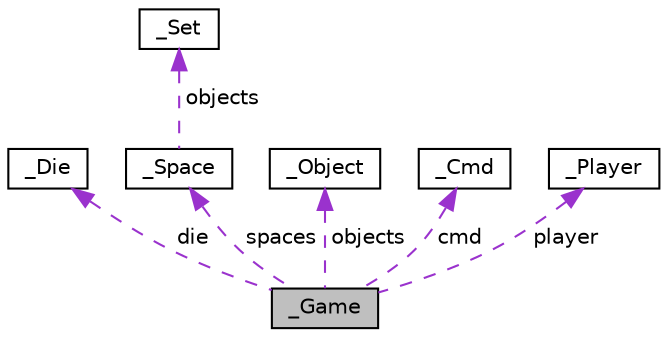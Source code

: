 digraph "_Game"
{
  edge [fontname="Helvetica",fontsize="10",labelfontname="Helvetica",labelfontsize="10"];
  node [fontname="Helvetica",fontsize="10",shape=record];
  Node1 [label="_Game",height=0.2,width=0.4,color="black", fillcolor="grey75", style="filled", fontcolor="black"];
  Node2 -> Node1 [dir="back",color="darkorchid3",fontsize="10",style="dashed",label=" die" ,fontname="Helvetica"];
  Node2 [label="_Die",height=0.2,width=0.4,color="black", fillcolor="white", style="filled",URL="$struct__Die.html"];
  Node3 -> Node1 [dir="back",color="darkorchid3",fontsize="10",style="dashed",label=" spaces" ,fontname="Helvetica"];
  Node3 [label="_Space",height=0.2,width=0.4,color="black", fillcolor="white", style="filled",URL="$struct__Space.html"];
  Node4 -> Node3 [dir="back",color="darkorchid3",fontsize="10",style="dashed",label=" objects" ,fontname="Helvetica"];
  Node4 [label="_Set",height=0.2,width=0.4,color="black", fillcolor="white", style="filled",URL="$struct__Set.html"];
  Node5 -> Node1 [dir="back",color="darkorchid3",fontsize="10",style="dashed",label=" objects" ,fontname="Helvetica"];
  Node5 [label="_Object",height=0.2,width=0.4,color="black", fillcolor="white", style="filled",URL="$struct__Object.html"];
  Node6 -> Node1 [dir="back",color="darkorchid3",fontsize="10",style="dashed",label=" cmd" ,fontname="Helvetica"];
  Node6 [label="_Cmd",height=0.2,width=0.4,color="black", fillcolor="white", style="filled",URL="$struct__Cmd.html",tooltip="Command data structure. "];
  Node7 -> Node1 [dir="back",color="darkorchid3",fontsize="10",style="dashed",label=" player" ,fontname="Helvetica"];
  Node7 [label="_Player",height=0.2,width=0.4,color="black", fillcolor="white", style="filled",URL="$struct__Player.html"];
}
